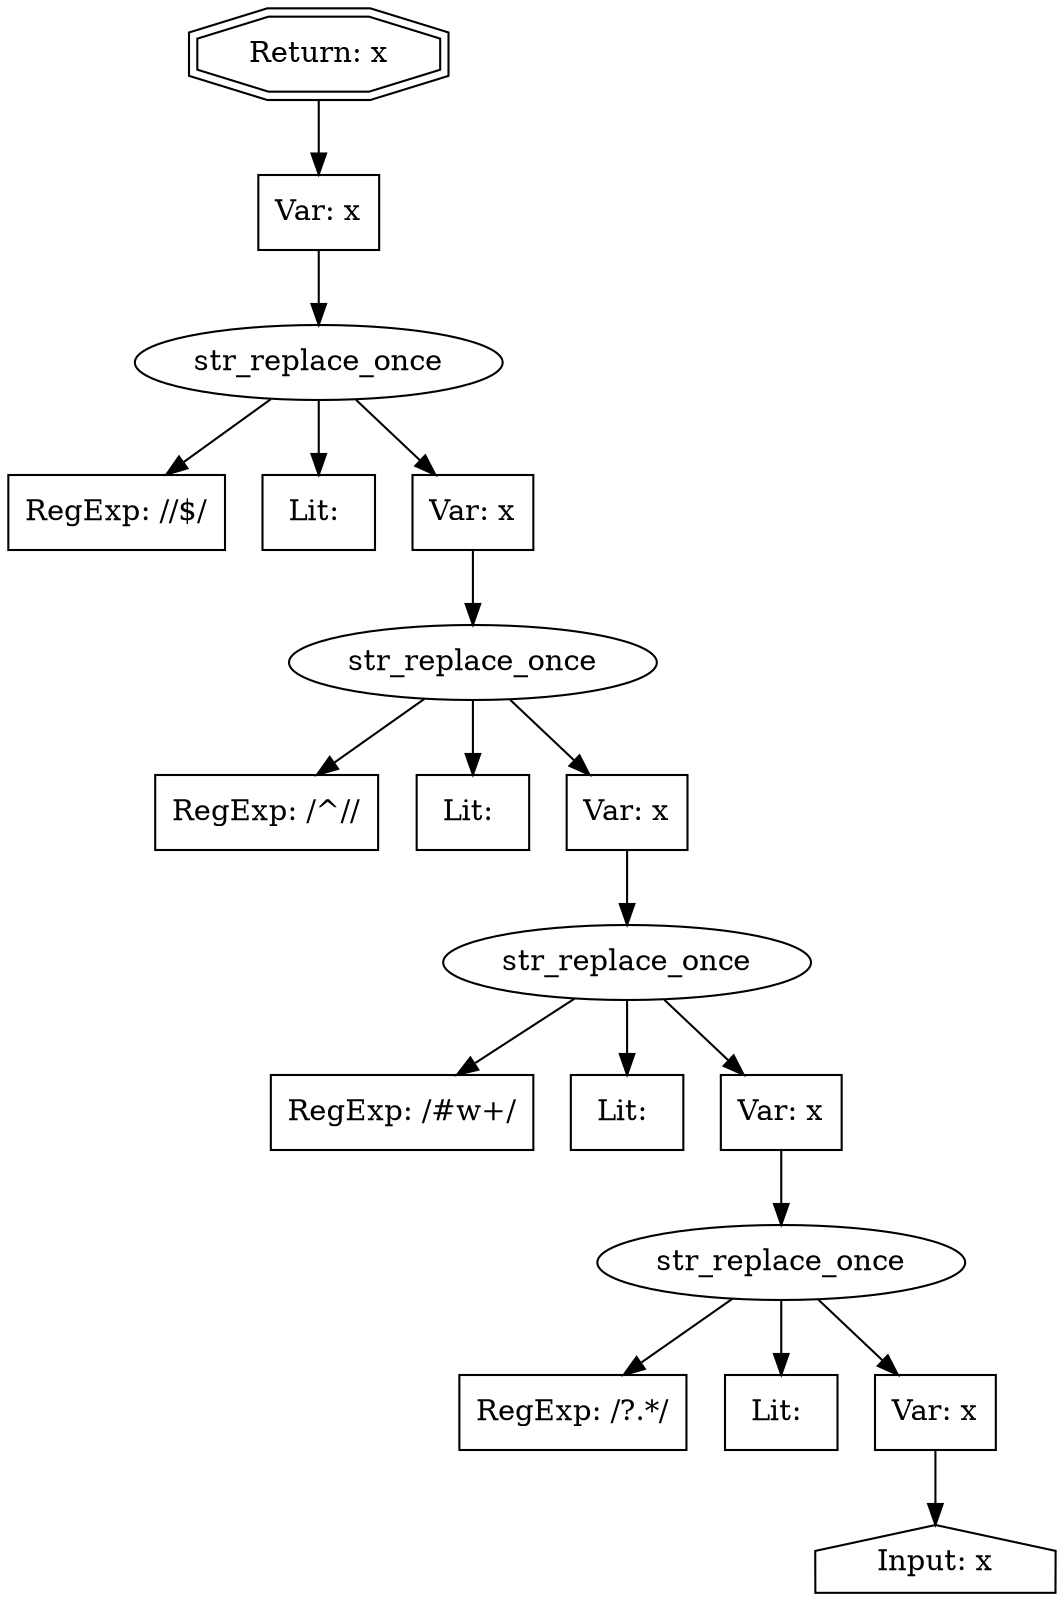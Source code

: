 // Finding: aba548ef-22ed-4d0b-bc3f-5f1d06c1b264
// Finding.url: https://www.example149.com/users/login/?referer_url=https://www.example149.com/##</iframe></style></script></object></embed></textarea><img src=x onerror=taintfoxLog('06272ce77eb941a08c8871c4ce06ff2d')><!--/*
// Finding.parentloc: https://www.example149.com/users/login/?referer_url=https://www.example149.com/##</iframe></style></script></object></embed></textarea><img src=x onerror=taintfoxLog('06272ce77eb941a08c8871c4ce06ff2d')><!--/*
// Finding.domain: www.example149.com
// Finding.base_domain: example149.com
// Finding.source: location.href
// Finding.sink: innerHTML
// Sanitizer.score: 2
// Sanitizer.name: window.TNCMS.AdManager<
// Sanitizer.location: https://www.example149.com/shared-content/art/tncms-ad-manager/admanager.js - window.TNCMS.AdManager<:2:3422
// Finding.begin: 49
// Finding.end: 60
// Finding.original_uuid: 80247d5f-5963-42ae-b660-a3ec03eab4c7
// Finding.TwentyFiveMillionFlowsId: -494771052
// Finding.script: https://www.example149.com/shared-content/art/tncms-ad-manager/admanager.js
// Finding.line: 1
// Exploit.uuid: 06272ce7-7eb9-41a0-8c88-71c4ce06ff2d
// Exploit.success: false
// Exploit.status: validated
// Exploit.method: C
// Exploit.type: html
// Exploit.token: comment
// Exploit.content:  There are no ads available in this section (users/login) for this position (block-pencil-ad1). 
// Exploit.quote_type: None
// Exploit.tag: None
// Exploit.break_out: #</iframe></style></script></object></embed></textarea><img src=x onerror=
// Exploit.break_in: ><!--/*
// Exploit.payload: #</iframe></style></script></object></embed></textarea><img src=x onerror=taintfoxLog(1)><!--/*
// Exploit.begin_taint_url: 34
// Exploit.end_taint_url: 45
// Exploit.replace_begin_url: 93
// Exploit.replace_end_url: 93
// Exploit.replace_begin_param: 60
// Exploit.replace_end_param: 60
// Issues.LargestEncodeAttrStringChain: 0
// Issues.LargestTextFragmentEncodeChainLength: 0
// Issues.HasApproximation: false
// Issues.HasMissingImplementation: false
// Issues.HasInfiniteRegexWithFunctionReplacer: false
// Issues.MergedSplitAndJoins: false
// Issues.HasUrlInRhsOfReplace: false
// Issues.HasUrlInLhsOfReplace: false
// Issues.HasCookieValueInLhsOfreplace: false
// Issues.HasCookieValueInRhsOfreplace: false
// Issues.HasCookieValueInMatchPattern: false
// Issues.HasCookieValueInExecPattern: false
// Issues.RemovedLRConcats: false
// Issues.RemovedReplaceArtifacts: false
// Issues.HasUrlInMatchPattern: false
// Issues.HasUrlInExecPattern: false
// Issues.RemovedNOPreplaces: false
// Issues.Known_sanitizer: false
// DepGraph.hash: 747087668
// DepGraph.sanitizer_hash: 747087668

digraph cfg {
n0 [shape=house, label="Input: x"];
n1 [shape=ellipse, label="str_replace_once"];
n2 [shape=box, label="RegExp: /\?.*/"];
n3 [shape=box, label="Lit: "];
n4 [shape=box, label="Var: x"];
n5 [shape=ellipse, label="str_replace_once"];
n6 [shape=box, label="RegExp: /#\w+/"];
n7 [shape=box, label="Lit: "];
n8 [shape=box, label="Var: x"];
n9 [shape=ellipse, label="str_replace_once"];
n10 [shape=box, label="RegExp: /^\//"];
n11 [shape=box, label="Lit: "];
n12 [shape=box, label="Var: x"];
n13 [shape=ellipse, label="str_replace_once"];
n14 [shape=box, label="RegExp: /\/$/"];
n15 [shape=box, label="Lit: "];
n16 [shape=box, label="Var: x"];
n17 [shape=box, label="Var: x"];
n18 [shape=doubleoctagon, label="Return: x"];
n4 -> n0;
n1 -> n2;
n1 -> n3;
n1 -> n4;
n8 -> n1;
n5 -> n6;
n5 -> n7;
n5 -> n8;
n12 -> n5;
n9 -> n10;
n9 -> n11;
n9 -> n12;
n16 -> n9;
n13 -> n14;
n13 -> n15;
n13 -> n16;
n17 -> n13;
n18 -> n17;
}